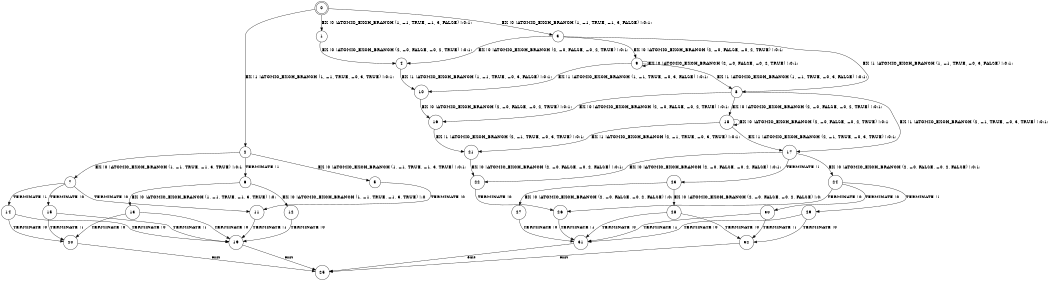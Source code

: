 digraph BCG {
size = "7, 10.5";
center = TRUE;
node [shape = circle];
0 [peripheries = 2];
0 -> 1 [label = "EX !0 !ATOMIC_EXCH_BRANCH (1, +1, TRUE, +1, 3, FALSE) !:0:1:"];
0 -> 2 [label = "EX !1 !ATOMIC_EXCH_BRANCH (1, +1, TRUE, +0, 3, TRUE) !:0:1:"];
0 -> 3 [label = "EX !0 !ATOMIC_EXCH_BRANCH (1, +1, TRUE, +1, 3, FALSE) !:0:1:"];
1 -> 4 [label = "EX !0 !ATOMIC_EXCH_BRANCH (2, +0, FALSE, +0, 2, TRUE) !:0:1:"];
2 -> 5 [label = "EX !0 !ATOMIC_EXCH_BRANCH (1, +1, TRUE, +1, 3, TRUE) !:0:1:"];
2 -> 6 [label = "TERMINATE !1"];
2 -> 7 [label = "EX !0 !ATOMIC_EXCH_BRANCH (1, +1, TRUE, +1, 3, TRUE) !:0:1:"];
3 -> 4 [label = "EX !0 !ATOMIC_EXCH_BRANCH (2, +0, FALSE, +0, 2, TRUE) !:0:1:"];
3 -> 8 [label = "EX !1 !ATOMIC_EXCH_BRANCH (1, +1, TRUE, +0, 3, FALSE) !:0:1:"];
3 -> 9 [label = "EX !0 !ATOMIC_EXCH_BRANCH (2, +0, FALSE, +0, 2, TRUE) !:0:1:"];
4 -> 10 [label = "EX !1 !ATOMIC_EXCH_BRANCH (1, +1, TRUE, +0, 3, FALSE) !:0:1:"];
5 -> 11 [label = "TERMINATE !0"];
6 -> 12 [label = "EX !0 !ATOMIC_EXCH_BRANCH (1, +1, TRUE, +1, 3, TRUE) !:0:"];
6 -> 13 [label = "EX !0 !ATOMIC_EXCH_BRANCH (1, +1, TRUE, +1, 3, TRUE) !:0:"];
7 -> 11 [label = "TERMINATE !0"];
7 -> 14 [label = "TERMINATE !1"];
7 -> 15 [label = "TERMINATE !0"];
8 -> 16 [label = "EX !0 !ATOMIC_EXCH_BRANCH (2, +0, FALSE, +0, 2, TRUE) !:0:1:"];
8 -> 17 [label = "EX !1 !ATOMIC_EXCH_BRANCH (2, +1, TRUE, +0, 3, TRUE) !:0:1:"];
8 -> 18 [label = "EX !0 !ATOMIC_EXCH_BRANCH (2, +0, FALSE, +0, 2, TRUE) !:0:1:"];
9 -> 10 [label = "EX !1 !ATOMIC_EXCH_BRANCH (1, +1, TRUE, +0, 3, FALSE) !:0:1:"];
9 -> 8 [label = "EX !1 !ATOMIC_EXCH_BRANCH (1, +1, TRUE, +0, 3, FALSE) !:0:1:"];
9 -> 9 [label = "EX !0 !ATOMIC_EXCH_BRANCH (2, +0, FALSE, +0, 2, TRUE) !:0:1:"];
10 -> 16 [label = "EX !0 !ATOMIC_EXCH_BRANCH (2, +0, FALSE, +0, 2, TRUE) !:0:1:"];
11 -> 19 [label = "TERMINATE !1"];
12 -> 19 [label = "TERMINATE !0"];
13 -> 19 [label = "TERMINATE !0"];
13 -> 20 [label = "TERMINATE !0"];
14 -> 19 [label = "TERMINATE !0"];
14 -> 20 [label = "TERMINATE !0"];
15 -> 19 [label = "TERMINATE !1"];
15 -> 20 [label = "TERMINATE !1"];
16 -> 21 [label = "EX !1 !ATOMIC_EXCH_BRANCH (2, +1, TRUE, +0, 3, TRUE) !:0:1:"];
17 -> 22 [label = "EX !0 !ATOMIC_EXCH_BRANCH (2, +0, FALSE, +0, 2, FALSE) !:0:1:"];
17 -> 23 [label = "TERMINATE !1"];
17 -> 24 [label = "EX !0 !ATOMIC_EXCH_BRANCH (2, +0, FALSE, +0, 2, FALSE) !:0:1:"];
18 -> 21 [label = "EX !1 !ATOMIC_EXCH_BRANCH (2, +1, TRUE, +0, 3, TRUE) !:0:1:"];
18 -> 17 [label = "EX !1 !ATOMIC_EXCH_BRANCH (2, +1, TRUE, +0, 3, TRUE) !:0:1:"];
18 -> 18 [label = "EX !0 !ATOMIC_EXCH_BRANCH (2, +0, FALSE, +0, 2, TRUE) !:0:1:"];
19 -> 25 [label = "exit"];
20 -> 25 [label = "exit"];
21 -> 22 [label = "EX !0 !ATOMIC_EXCH_BRANCH (2, +0, FALSE, +0, 2, FALSE) !:0:1:"];
22 -> 26 [label = "TERMINATE !0"];
23 -> 27 [label = "EX !0 !ATOMIC_EXCH_BRANCH (2, +0, FALSE, +0, 2, FALSE) !:0:"];
23 -> 28 [label = "EX !0 !ATOMIC_EXCH_BRANCH (2, +0, FALSE, +0, 2, FALSE) !:0:"];
24 -> 26 [label = "TERMINATE !0"];
24 -> 29 [label = "TERMINATE !1"];
24 -> 30 [label = "TERMINATE !0"];
26 -> 31 [label = "TERMINATE !1"];
27 -> 31 [label = "TERMINATE !0"];
28 -> 31 [label = "TERMINATE !0"];
28 -> 32 [label = "TERMINATE !0"];
29 -> 31 [label = "TERMINATE !0"];
29 -> 32 [label = "TERMINATE !0"];
30 -> 31 [label = "TERMINATE !1"];
30 -> 32 [label = "TERMINATE !1"];
31 -> 25 [label = "exit"];
32 -> 25 [label = "exit"];
}
